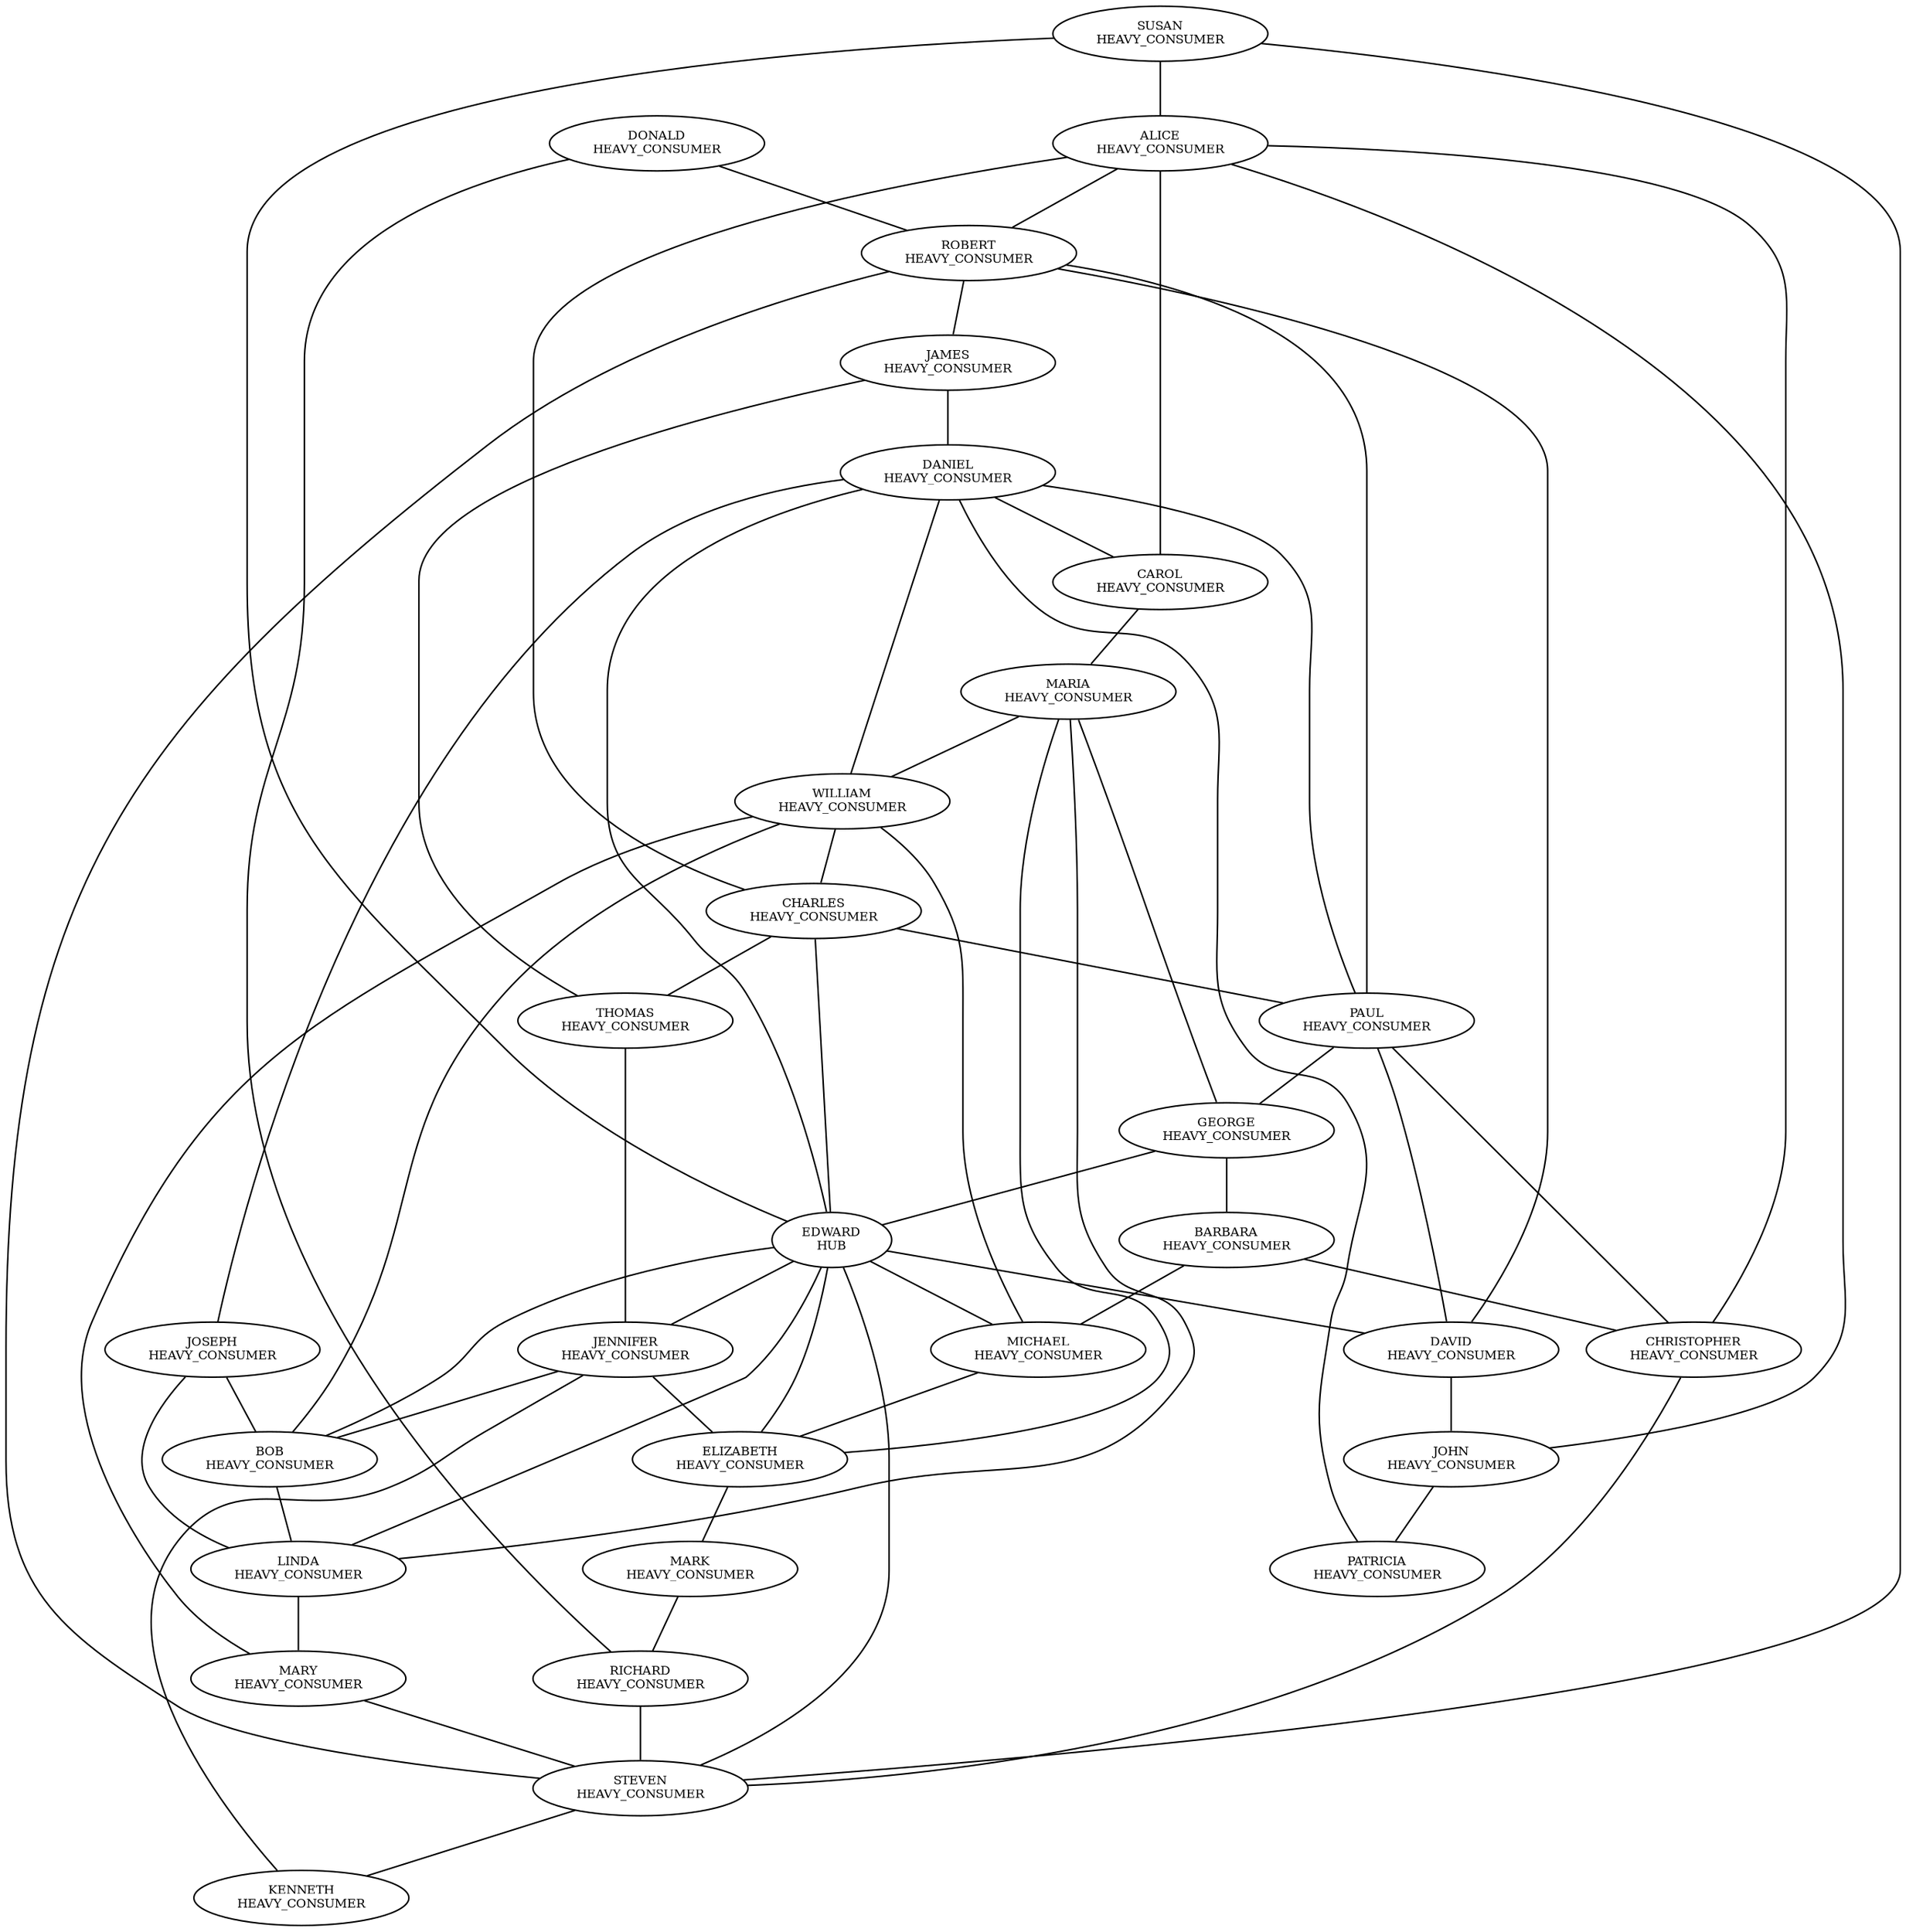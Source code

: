 // Template
graph {
	overlap=false splines=true
	"0x65821BCB9F" [label="ALICE
HEAVY_CONSUMER" fontsize=8]
	"0x37E66AE048" [label="BOB
HEAVY_CONSUMER" fontsize=8]
	"0x77C6D63CB4" [label="CAROL
HEAVY_CONSUMER" fontsize=8]
	"0x2A914BE9D7" [label="JAMES
HEAVY_CONSUMER" fontsize=8]
	"0x8C4DF85A8B" [label="JOHN
HEAVY_CONSUMER" fontsize=8]
	"0x76CD9FB112" [label="ROBERT
HEAVY_CONSUMER" fontsize=8]
	"0x0F7AE0D78C" [label="MICHAEL
HEAVY_CONSUMER" fontsize=8]
	"0xDB93D89658" [label="MARY
HEAVY_CONSUMER" fontsize=8]
	"0xA2DE23F090" [label="WILLIAM
HEAVY_CONSUMER" fontsize=8]
	"0xA14700BD75" [label="DAVID
HEAVY_CONSUMER" fontsize=8]
	"0xF3797D93BD" [label="RICHARD
HEAVY_CONSUMER" fontsize=8]
	"0xF00A69D4E1" [label="CHARLES
HEAVY_CONSUMER" fontsize=8]
	"0xD326587013" [label="JOSEPH
HEAVY_CONSUMER" fontsize=8]
	"0xD1E50675CE" [label="THOMAS
HEAVY_CONSUMER" fontsize=8]
	"0x5F07C4F870" [label="PATRICIA
HEAVY_CONSUMER" fontsize=8]
	"0xF4C1BDB87E" [label="CHRISTOPHER
HEAVY_CONSUMER" fontsize=8]
	"0x5165A67115" [label="LINDA
HEAVY_CONSUMER" fontsize=8]
	"0x1EDE962931" [label="BARBARA
HEAVY_CONSUMER" fontsize=8]
	"0xE0BC50FB72" [label="DANIEL
HEAVY_CONSUMER" fontsize=8]
	"0x59EB72729F" [label="PAUL
HEAVY_CONSUMER" fontsize=8]
	"0x30C56435EC" [label="MARK
HEAVY_CONSUMER" fontsize=8]
	"0x84C38DE7E0" [label="ELIZABETH
HEAVY_CONSUMER" fontsize=8]
	"0x142A98418E" [label="DONALD
HEAVY_CONSUMER" fontsize=8]
	"0xA09343B71E" [label="JENNIFER
HEAVY_CONSUMER" fontsize=8]
	"0x35498CEA6F" [label="GEORGE
HEAVY_CONSUMER" fontsize=8]
	"0x7D6A355ED0" [label="MARIA
HEAVY_CONSUMER" fontsize=8]
	"0x0114DFC3AE" [label="KENNETH
HEAVY_CONSUMER" fontsize=8]
	"0xADC876AE7B" [label="SUSAN
HEAVY_CONSUMER" fontsize=8]
	"0x6AF6AA47E6" [label="STEVEN
HEAVY_CONSUMER" fontsize=8]
	"0x83CC1C4E7A" [label="EDWARD
HUB" fontsize=8]
	"0x59EB72729F" -- "0x35498CEA6F"
	"0xE0BC50FB72" -- "0x77C6D63CB4"
	"0xA2DE23F090" -- "0xF00A69D4E1"
	"0xF3797D93BD" -- "0x6AF6AA47E6"
	"0xF4C1BDB87E" -- "0x59EB72729F"
	"0xA09343B71E" -- "0x37E66AE048"
	"0x83CC1C4E7A" -- "0x5165A67115"
	"0x76CD9FB112" -- "0x2A914BE9D7"
	"0xD1E50675CE" -- "0x2A914BE9D7"
	"0x2A914BE9D7" -- "0xE0BC50FB72"
	"0x83CC1C4E7A" -- "0xA09343B71E"
	"0x30C56435EC" -- "0xF3797D93BD"
	"0xADC876AE7B" -- "0x83CC1C4E7A"
	"0x7D6A355ED0" -- "0x35498CEA6F"
	"0xA14700BD75" -- "0x76CD9FB112"
	"0xD326587013" -- "0x37E66AE048"
	"0x35498CEA6F" -- "0x1EDE962931"
	"0xA2DE23F090" -- "0x0F7AE0D78C"
	"0xA2DE23F090" -- "0xDB93D89658"
	"0x83CC1C4E7A" -- "0xF00A69D4E1"
	"0x59EB72729F" -- "0x76CD9FB112"
	"0x5165A67115" -- "0x7D6A355ED0"
	"0x77C6D63CB4" -- "0x65821BCB9F"
	"0xD1E50675CE" -- "0xA09343B71E"
	"0x37E66AE048" -- "0x5165A67115"
	"0x6AF6AA47E6" -- "0x0114DFC3AE"
	"0xF00A69D4E1" -- "0x59EB72729F"
	"0xF4C1BDB87E" -- "0x65821BCB9F"
	"0xDB93D89658" -- "0x6AF6AA47E6"
	"0x142A98418E" -- "0x76CD9FB112"
	"0xA2DE23F090" -- "0x37E66AE048"
	"0xF4C1BDB87E" -- "0x6AF6AA47E6"
	"0x142A98418E" -- "0xF3797D93BD"
	"0xA09343B71E" -- "0x0114DFC3AE"
	"0x0F7AE0D78C" -- "0x84C38DE7E0"
	"0xA09343B71E" -- "0x84C38DE7E0"
	"0x1EDE962931" -- "0xF4C1BDB87E"
	"0xADC876AE7B" -- "0x65821BCB9F"
	"0x77C6D63CB4" -- "0x7D6A355ED0"
	"0x83CC1C4E7A" -- "0x84C38DE7E0"
	"0xE0BC50FB72" -- "0x5F07C4F870"
	"0x65821BCB9F" -- "0xF00A69D4E1"
	"0xA14700BD75" -- "0x8C4DF85A8B"
	"0xD326587013" -- "0x5165A67115"
	"0x83CC1C4E7A" -- "0x6AF6AA47E6"
	"0x83CC1C4E7A" -- "0x37E66AE048"
	"0xE0BC50FB72" -- "0x59EB72729F"
	"0x5165A67115" -- "0xDB93D89658"
	"0x84C38DE7E0" -- "0x7D6A355ED0"
	"0x59EB72729F" -- "0xA14700BD75"
	"0x8C4DF85A8B" -- "0x5F07C4F870"
	"0xA2DE23F090" -- "0xE0BC50FB72"
	"0x65821BCB9F" -- "0x76CD9FB112"
	"0xADC876AE7B" -- "0x6AF6AA47E6"
	"0x1EDE962931" -- "0x0F7AE0D78C"
	"0x83CC1C4E7A" -- "0xA14700BD75"
	"0x84C38DE7E0" -- "0x30C56435EC"
	"0xE0BC50FB72" -- "0xD326587013"
	"0x35498CEA6F" -- "0x83CC1C4E7A"
	"0x83CC1C4E7A" -- "0xE0BC50FB72"
	"0x83CC1C4E7A" -- "0x0F7AE0D78C"
	"0x8C4DF85A8B" -- "0x65821BCB9F"
	"0x6AF6AA47E6" -- "0x76CD9FB112"
	"0x7D6A355ED0" -- "0xA2DE23F090"
	"0xF00A69D4E1" -- "0xD1E50675CE"
}

